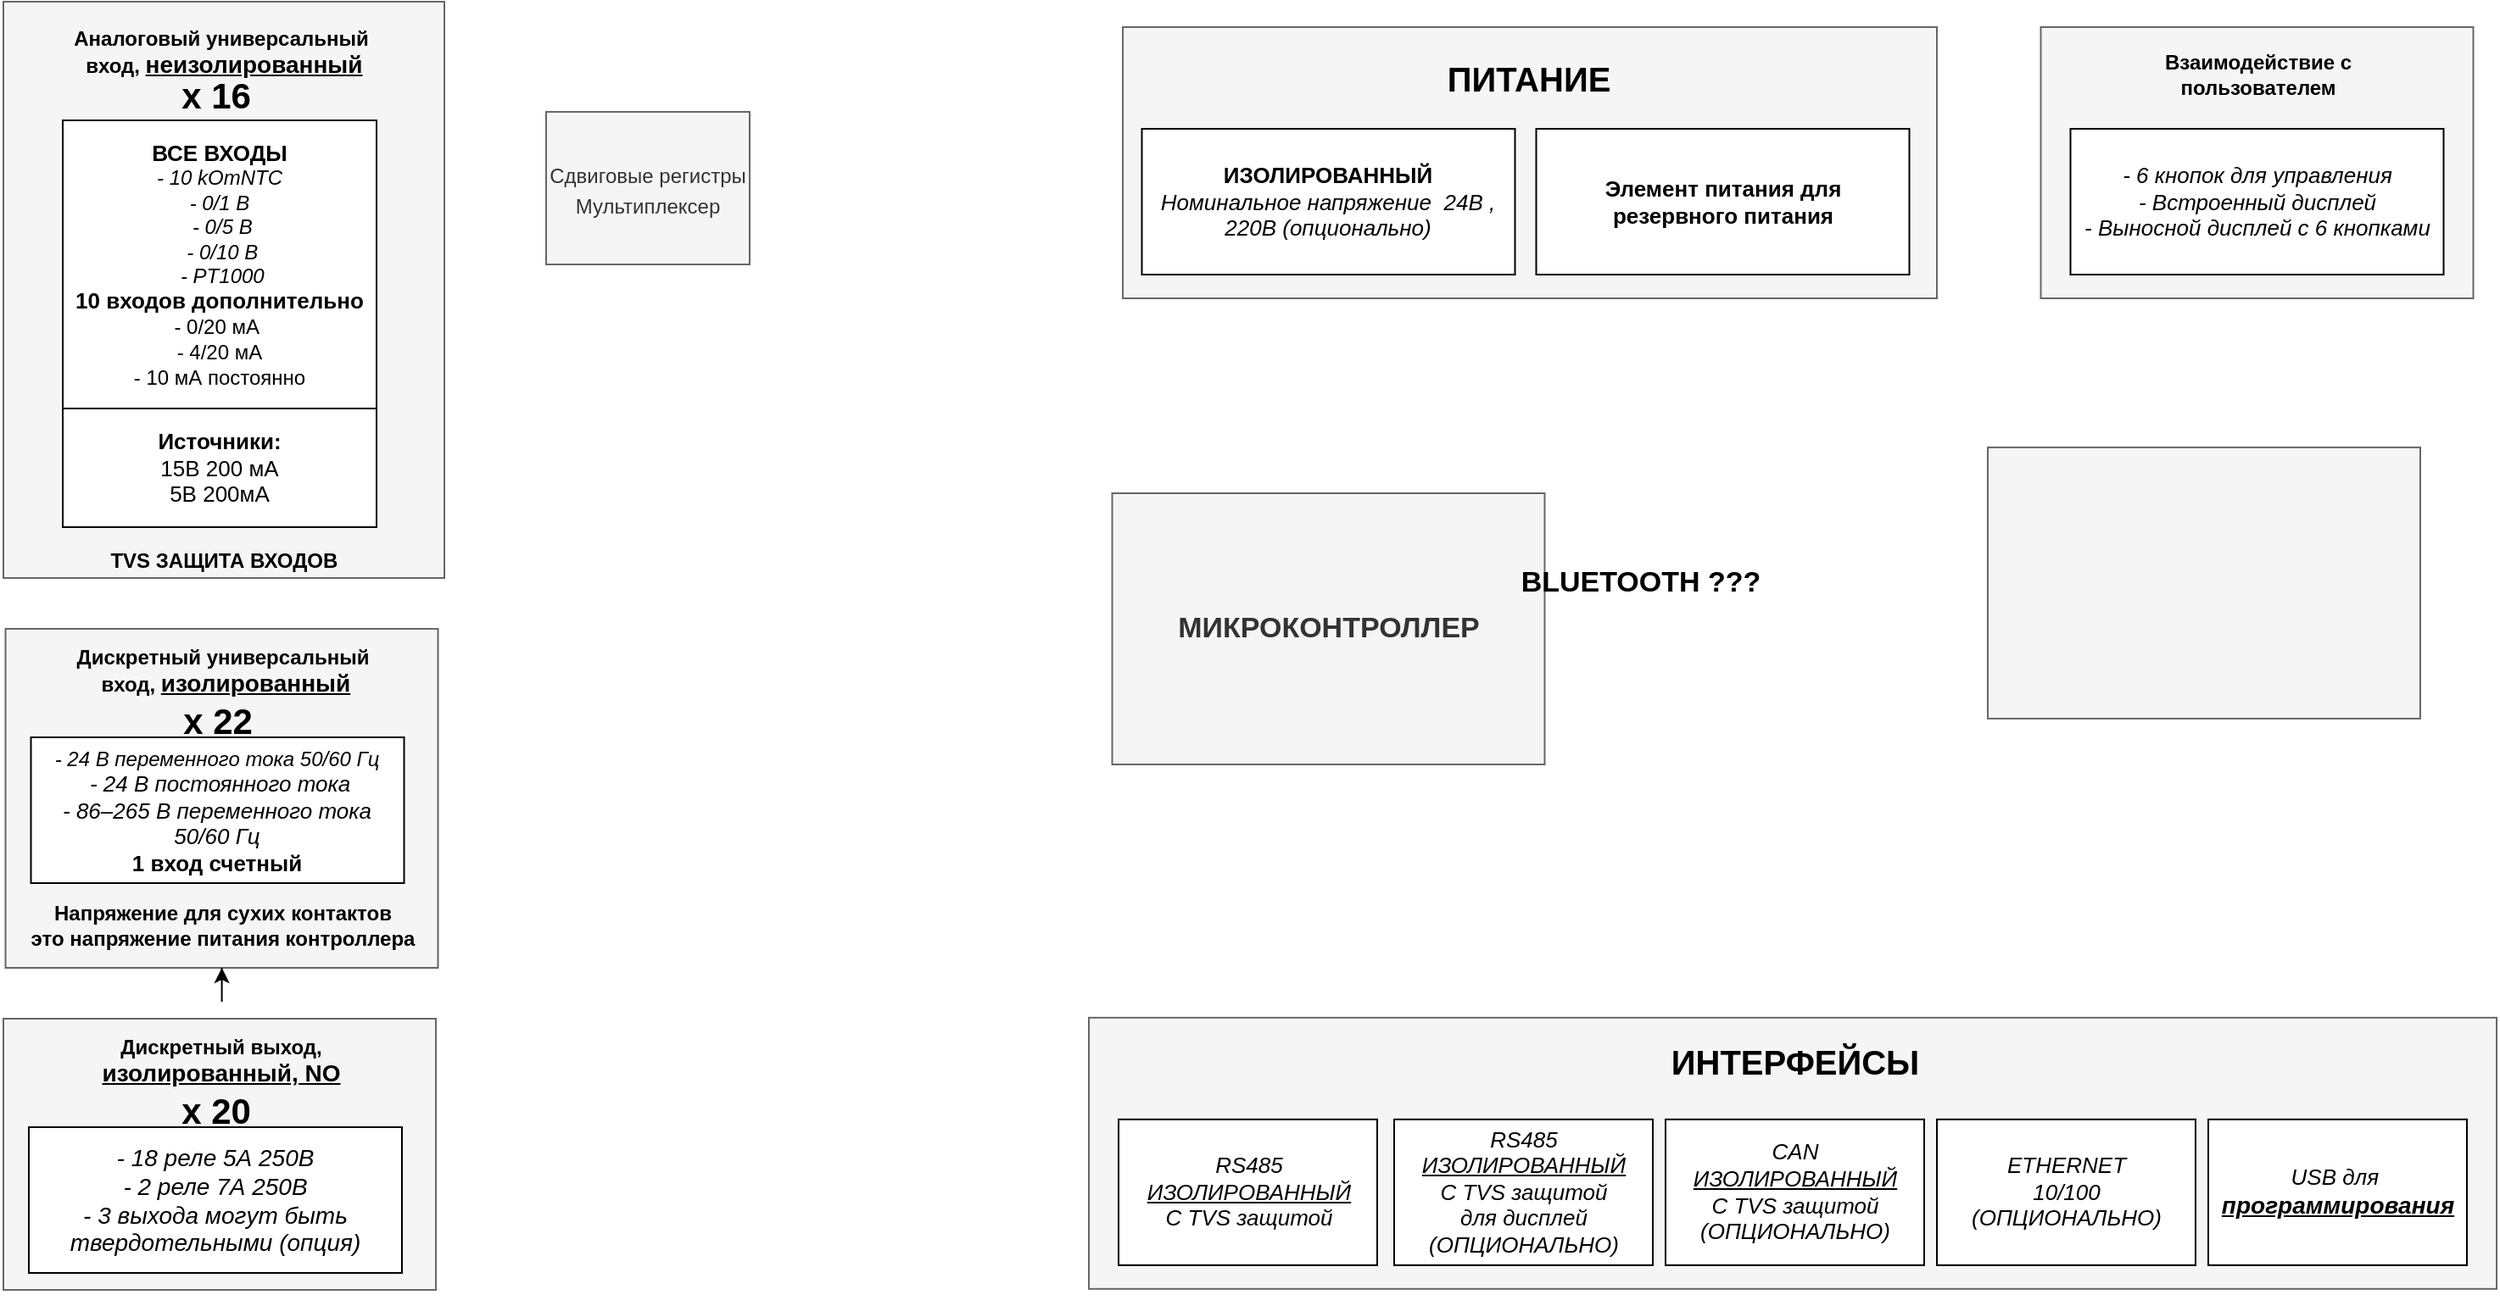 <mxfile version="17.4.6" type="device"><diagram id="VDzwcDRPJXBgYdbBEzxJ" name="Page-1"><mxGraphModel dx="1468" dy="735" grid="1" gridSize="10" guides="1" tooltips="1" connect="1" arrows="1" fold="1" page="1" pageScale="1" pageWidth="1169" pageHeight="827" math="0" shadow="0"><root><mxCell id="0"/><mxCell id="1" parent="0"/><mxCell id="ArQx6V-Cj6IufAOe9Ss1-10" value="" style="whiteSpace=wrap;html=1;fontSize=12;fillColor=#f5f5f5;fontColor=#333333;strokeColor=#666666;" parent="1" vertex="1"><mxGeometry x="60" y="30" width="260" height="340" as="geometry"/></mxCell><mxCell id="ArQx6V-Cj6IufAOe9Ss1-1" value="&lt;div&gt;&lt;span style=&quot;font-size: 13px&quot;&gt;&lt;b&gt;ВСЕ ВХОДЫ&lt;/b&gt;&lt;/span&gt;&lt;/div&gt;&lt;div&gt;&lt;span&gt;&lt;i&gt;- 10 kOmNTC&lt;/i&gt;&lt;/span&gt;&lt;/div&gt;&lt;div&gt;&lt;span&gt;&lt;i&gt;- 0/1 В&lt;/i&gt;&lt;/span&gt;&lt;/div&gt;&lt;div&gt;&lt;span&gt;&lt;i&gt;&amp;nbsp;- 0/5 В&lt;/i&gt;&lt;/span&gt;&lt;/div&gt;&lt;div&gt;&lt;span&gt;&lt;i&gt;&amp;nbsp;- 0/10 В&lt;/i&gt;&lt;/span&gt;&lt;/div&gt;&lt;div&gt;&lt;span&gt;&lt;i&gt;&amp;nbsp;- PT1000&lt;/i&gt;&lt;/span&gt;&lt;/div&gt;&lt;div&gt;&lt;span&gt;&lt;b&gt;&lt;font style=&quot;font-size: 13px&quot;&gt;10 входов дополнительно&lt;/font&gt;&lt;/b&gt;&lt;/span&gt;&lt;/div&gt;&lt;div&gt;- 0/20 мА&amp;nbsp;&lt;/div&gt;&lt;div&gt;- 4/20 мА&lt;span&gt;&lt;b&gt;&lt;font style=&quot;font-size: 13px&quot;&gt;&lt;br&gt;&lt;/font&gt;&lt;/b&gt;&lt;/span&gt;&lt;/div&gt;&lt;div&gt;- 10 мА постоянно&lt;/div&gt;" style="whiteSpace=wrap;html=1;align=center;" parent="1" vertex="1"><mxGeometry x="95" y="100" width="185" height="170" as="geometry"/></mxCell><mxCell id="ArQx6V-Cj6IufAOe9Ss1-2" value="Аналоговый универсальный&lt;br&gt;&amp;nbsp;вход, &lt;font style=&quot;font-size: 14px&quot;&gt;&lt;u&gt;неизолированный&lt;/u&gt;&lt;/font&gt;" style="text;html=1;align=center;verticalAlign=middle;resizable=0;points=[];autosize=1;strokeColor=none;fillColor=none;fontStyle=1" parent="1" vertex="1"><mxGeometry x="92.5" y="45" width="190" height="30" as="geometry"/></mxCell><mxCell id="ArQx6V-Cj6IufAOe9Ss1-3" value="&lt;font style=&quot;font-size: 21px&quot;&gt;х 16&lt;/font&gt;" style="text;html=1;align=center;verticalAlign=middle;resizable=0;points=[];autosize=1;strokeColor=none;fillColor=none;fontStyle=1" parent="1" vertex="1"><mxGeometry x="155" y="75" width="60" height="20" as="geometry"/></mxCell><mxCell id="ArQx6V-Cj6IufAOe9Ss1-5" value="&lt;b&gt;Источники:&lt;/b&gt;&lt;br&gt;15В 200 мА&lt;br&gt;5В 200мА" style="rounded=0;whiteSpace=wrap;html=1;fontSize=13;" parent="1" vertex="1"><mxGeometry x="95" y="270" width="185" height="70" as="geometry"/></mxCell><mxCell id="ArQx6V-Cj6IufAOe9Ss1-7" value="&lt;font style=&quot;font-size: 12px&quot;&gt;&lt;i&gt;- 24 В переменного тока 50/60 Гц&lt;/i&gt;&lt;/font&gt;&lt;br&gt;&lt;i&gt;&amp;nbsp;- 24 В постоянного тока&lt;/i&gt;&lt;br&gt;&amp;nbsp;&lt;i&gt;- 86–265 В переменного тока&amp;nbsp;&lt;br&gt;50/60 Гц&lt;br&gt;&lt;/i&gt;&lt;b style=&quot;font-size: 12px&quot;&gt;&lt;font style=&quot;font-size: 13px&quot;&gt;1 вход счетный&lt;/font&gt;&lt;/b&gt;&lt;i&gt;&lt;br&gt;&lt;/i&gt;" style="whiteSpace=wrap;html=1;fontSize=13;" parent="1" vertex="1"><mxGeometry x="66.25" y="454" width="220" height="86" as="geometry"/></mxCell><mxCell id="ArQx6V-Cj6IufAOe9Ss1-8" value="Дискретный универсальный&lt;br&gt;&amp;nbsp;вход, &lt;font style=&quot;font-size: 14px&quot;&gt;&lt;u&gt;изолированный&lt;/u&gt;&lt;/font&gt;" style="text;html=1;align=center;verticalAlign=middle;resizable=0;points=[];autosize=1;strokeColor=none;fillColor=none;fontStyle=1" parent="1" vertex="1"><mxGeometry x="83.75" y="400" width="190" height="30" as="geometry"/></mxCell><mxCell id="ArQx6V-Cj6IufAOe9Ss1-9" value="&lt;font style=&quot;font-size: 21px&quot;&gt;х 22&lt;/font&gt;" style="text;html=1;align=center;verticalAlign=middle;resizable=0;points=[];autosize=1;strokeColor=none;fillColor=none;fontStyle=1" parent="1" vertex="1"><mxGeometry x="146.25" y="434" width="60" height="20" as="geometry"/></mxCell><mxCell id="ArQx6V-Cj6IufAOe9Ss1-12" value="Напряжение для сухих контактов&lt;br&gt;это напряжение питания контроллера" style="text;html=1;align=center;verticalAlign=middle;resizable=0;points=[];autosize=1;strokeColor=none;fillColor=none;fontStyle=1" parent="1" vertex="1"><mxGeometry x="58.75" y="550" width="240" height="30" as="geometry"/></mxCell><mxCell id="ArQx6V-Cj6IufAOe9Ss1-13" style="edgeStyle=orthogonalEdgeStyle;rounded=0;orthogonalLoop=1;jettySize=auto;html=1;exitX=0.5;exitY=1;exitDx=0;exitDy=0;fontSize=14;" parent="1" edge="1"><mxGeometry relative="1" as="geometry"><mxPoint x="178.75" y="590" as="sourcePoint"/><mxPoint x="178.75" y="590" as="targetPoint"/></mxGeometry></mxCell><mxCell id="ArQx6V-Cj6IufAOe9Ss1-14" value="" style="whiteSpace=wrap;html=1;fontSize=12;fillColor=#f5f5f5;fontColor=#333333;strokeColor=#666666;" parent="1" vertex="1"><mxGeometry x="60" y="630" width="255" height="160" as="geometry"/></mxCell><mxCell id="ArQx6V-Cj6IufAOe9Ss1-15" value="&lt;font style=&quot;font-size: 14px&quot;&gt;&lt;i&gt;- 18 реле 5А 250В&lt;br&gt;&lt;/i&gt;&lt;/font&gt;&lt;i style=&quot;font-size: 14px&quot;&gt;&lt;font style=&quot;font-size: 14px&quot;&gt;- 2 реле 7А 250В&lt;br&gt;- 3 выхода могут быть твердотельными (опция)&lt;/font&gt;&lt;br&gt;&lt;/i&gt;" style="whiteSpace=wrap;html=1;fontSize=13;" parent="1" vertex="1"><mxGeometry x="75" y="694" width="220" height="86" as="geometry"/></mxCell><mxCell id="ArQx6V-Cj6IufAOe9Ss1-16" value="Дискретный выход,&lt;br&gt;&lt;font style=&quot;font-size: 14px&quot;&gt;&lt;u&gt;изолированный, NO&lt;/u&gt;&lt;/font&gt;" style="text;html=1;align=center;verticalAlign=middle;resizable=0;points=[];autosize=1;strokeColor=none;fillColor=none;fontStyle=1" parent="1" vertex="1"><mxGeometry x="107.5" y="640" width="160" height="30" as="geometry"/></mxCell><mxCell id="ArQx6V-Cj6IufAOe9Ss1-17" value="&lt;font style=&quot;font-size: 21px&quot;&gt;х 20&lt;/font&gt;" style="text;html=1;align=center;verticalAlign=middle;resizable=0;points=[];autosize=1;strokeColor=none;fillColor=none;fontStyle=1" parent="1" vertex="1"><mxGeometry x="155" y="674" width="60" height="20" as="geometry"/></mxCell><mxCell id="ArQx6V-Cj6IufAOe9Ss1-19" style="edgeStyle=orthogonalEdgeStyle;rounded=0;orthogonalLoop=1;jettySize=auto;html=1;exitX=0.5;exitY=1;exitDx=0;exitDy=0;fontSize=14;" parent="1" source="ArQx6V-Cj6IufAOe9Ss1-14" target="ArQx6V-Cj6IufAOe9Ss1-14" edge="1"><mxGeometry relative="1" as="geometry"/></mxCell><mxCell id="ArQx6V-Cj6IufAOe9Ss1-20" value="" style="whiteSpace=wrap;html=1;fontSize=12;fillColor=#f5f5f5;fontColor=#333333;strokeColor=#666666;" parent="1" vertex="1"><mxGeometry x="720" y="45" width="480" height="160" as="geometry"/></mxCell><mxCell id="ArQx6V-Cj6IufAOe9Ss1-21" value="&lt;b&gt;ИЗОЛИРОВАННЫЙ&lt;/b&gt;&lt;br&gt;&lt;i&gt;Номинальное напряжение&amp;nbsp; 24В , 220В (опционально)&lt;/i&gt;" style="whiteSpace=wrap;html=1;fontSize=13;" parent="1" vertex="1"><mxGeometry x="731.25" y="105" width="220" height="86" as="geometry"/></mxCell><mxCell id="ArQx6V-Cj6IufAOe9Ss1-22" value="&lt;font style=&quot;font-size: 20px&quot;&gt;ПИТАНИЕ&lt;br&gt;&lt;/font&gt;" style="text;html=1;align=center;verticalAlign=middle;resizable=0;points=[];autosize=1;strokeColor=none;fillColor=none;fontStyle=1" parent="1" vertex="1"><mxGeometry x="903.75" y="65" width="110" height="20" as="geometry"/></mxCell><mxCell id="ArQx6V-Cj6IufAOe9Ss1-24" style="edgeStyle=orthogonalEdgeStyle;rounded=0;orthogonalLoop=1;jettySize=auto;html=1;exitX=0.5;exitY=1;exitDx=0;exitDy=0;fontSize=14;" parent="1" source="ArQx6V-Cj6IufAOe9Ss1-20" target="ArQx6V-Cj6IufAOe9Ss1-20" edge="1"><mxGeometry relative="1" as="geometry"/></mxCell><mxCell id="ArQx6V-Cj6IufAOe9Ss1-25" value="" style="whiteSpace=wrap;html=1;fontSize=12;fillColor=#f5f5f5;fontColor=#333333;strokeColor=#666666;" parent="1" vertex="1"><mxGeometry x="700" y="629.41" width="830" height="160" as="geometry"/></mxCell><mxCell id="ArQx6V-Cj6IufAOe9Ss1-26" value="&lt;i&gt;RS485&lt;br&gt;&lt;u&gt;ИЗОЛИРОВАННЫЙ&lt;/u&gt;&lt;br&gt;С TVS защитой&lt;br&gt;&lt;/i&gt;" style="whiteSpace=wrap;html=1;fontSize=13;" parent="1" vertex="1"><mxGeometry x="717.5" y="689.41" width="152.5" height="86" as="geometry"/></mxCell><mxCell id="ArQx6V-Cj6IufAOe9Ss1-27" value="&lt;font style=&quot;font-size: 20px&quot;&gt;ИНТЕРФЕЙСЫ&lt;br&gt;&lt;/font&gt;" style="text;html=1;align=center;verticalAlign=middle;resizable=0;points=[];autosize=1;strokeColor=none;fillColor=none;fontStyle=1" parent="1" vertex="1"><mxGeometry x="1036.25" y="645.28" width="160" height="20" as="geometry"/></mxCell><mxCell id="ArQx6V-Cj6IufAOe9Ss1-28" style="edgeStyle=orthogonalEdgeStyle;rounded=0;orthogonalLoop=1;jettySize=auto;html=1;exitX=0.5;exitY=1;exitDx=0;exitDy=0;fontSize=14;" parent="1" source="ArQx6V-Cj6IufAOe9Ss1-25" target="ArQx6V-Cj6IufAOe9Ss1-25" edge="1"><mxGeometry relative="1" as="geometry"/></mxCell><mxCell id="ArQx6V-Cj6IufAOe9Ss1-29" value="&lt;b&gt;Элемент питания для &lt;br&gt;резервного питания&lt;/b&gt;" style="whiteSpace=wrap;html=1;fontSize=13;" parent="1" vertex="1"><mxGeometry x="963.75" y="105" width="220" height="86" as="geometry"/></mxCell><mxCell id="ArQx6V-Cj6IufAOe9Ss1-30" value="&lt;i&gt;RS485&lt;br&gt;&lt;u&gt;ИЗОЛИРОВАННЫЙ&lt;/u&gt;&lt;br&gt;С TVS защитой&lt;br&gt;для дисплей&lt;br&gt;(ОПЦИОНАЛЬНО)&lt;br&gt;&lt;/i&gt;" style="whiteSpace=wrap;html=1;fontSize=13;" parent="1" vertex="1"><mxGeometry x="880" y="689.41" width="152.5" height="86" as="geometry"/></mxCell><mxCell id="ArQx6V-Cj6IufAOe9Ss1-31" value="&lt;i&gt;CAN&lt;br&gt;&lt;u&gt;ИЗОЛИРОВАННЫЙ&lt;/u&gt;&lt;br&gt;С TVS защитой&lt;br&gt;&lt;/i&gt;&lt;i&gt;(ОПЦИОНАЛЬНО)&lt;/i&gt;&lt;i&gt;&lt;br&gt;&lt;/i&gt;" style="whiteSpace=wrap;html=1;fontSize=13;" parent="1" vertex="1"><mxGeometry x="1040" y="689.41" width="152.5" height="86" as="geometry"/></mxCell><mxCell id="ArQx6V-Cj6IufAOe9Ss1-32" value="&lt;i&gt;ETHERNET&lt;br&gt;10/100&lt;br&gt;&lt;/i&gt;&lt;i&gt;(ОПЦИОНАЛЬНО)&lt;/i&gt;&lt;i&gt;&lt;br&gt;&lt;/i&gt;" style="whiteSpace=wrap;html=1;fontSize=13;" parent="1" vertex="1"><mxGeometry x="1200" y="689.41" width="152.5" height="86" as="geometry"/></mxCell><mxCell id="ArQx6V-Cj6IufAOe9Ss1-33" value="&lt;i&gt;USB для&amp;nbsp;&lt;br&gt;&lt;b&gt;&lt;font style=&quot;font-size: 14px&quot;&gt;&lt;u&gt;программирования&lt;/u&gt;&lt;/font&gt;&lt;/b&gt;&lt;br&gt;&lt;/i&gt;" style="whiteSpace=wrap;html=1;fontSize=13;" parent="1" vertex="1"><mxGeometry x="1360" y="689.41" width="152.5" height="86" as="geometry"/></mxCell><mxCell id="ArQx6V-Cj6IufAOe9Ss1-34" value="&amp;nbsp;TVS ЗАЩИТА ВХОДОВ" style="text;html=1;align=center;verticalAlign=middle;resizable=0;points=[];autosize=1;strokeColor=none;fillColor=none;fontStyle=1" parent="1" vertex="1"><mxGeometry x="112.5" y="350" width="150" height="20" as="geometry"/></mxCell><mxCell id="ArQx6V-Cj6IufAOe9Ss1-35" value="" style="whiteSpace=wrap;html=1;fontSize=12;fillColor=#f5f5f5;fontColor=#333333;strokeColor=#666666;" parent="1" vertex="1"><mxGeometry x="61.25" y="400" width="255" height="200" as="geometry"/></mxCell><mxCell id="ArQx6V-Cj6IufAOe9Ss1-36" value="&lt;font style=&quot;font-size: 12px&quot;&gt;&lt;i&gt;- 24 В переменного тока 50/60 Гц&lt;/i&gt;&lt;/font&gt;&lt;br&gt;&lt;i&gt;&amp;nbsp;- 24 В постоянного тока&lt;/i&gt;&lt;br&gt;&amp;nbsp;&lt;i&gt;- 86–265 В переменного тока&amp;nbsp;&lt;br&gt;50/60 Гц&lt;br&gt;&lt;/i&gt;&lt;b style=&quot;font-size: 12px&quot;&gt;&lt;font style=&quot;font-size: 13px&quot;&gt;1 вход счетный&lt;/font&gt;&lt;/b&gt;&lt;i&gt;&lt;br&gt;&lt;/i&gt;" style="whiteSpace=wrap;html=1;fontSize=13;" parent="1" vertex="1"><mxGeometry x="76.25" y="464" width="220" height="86" as="geometry"/></mxCell><mxCell id="ArQx6V-Cj6IufAOe9Ss1-37" value="Дискретный универсальный&lt;br&gt;&amp;nbsp;вход, &lt;font style=&quot;font-size: 14px&quot;&gt;&lt;u&gt;изолированный&lt;/u&gt;&lt;/font&gt;" style="text;html=1;align=center;verticalAlign=middle;resizable=0;points=[];autosize=1;strokeColor=none;fillColor=none;fontStyle=1" parent="1" vertex="1"><mxGeometry x="93.75" y="410" width="190" height="30" as="geometry"/></mxCell><mxCell id="ArQx6V-Cj6IufAOe9Ss1-38" value="&lt;font style=&quot;font-size: 21px&quot;&gt;х 22&lt;/font&gt;" style="text;html=1;align=center;verticalAlign=middle;resizable=0;points=[];autosize=1;strokeColor=none;fillColor=none;fontStyle=1" parent="1" vertex="1"><mxGeometry x="156.25" y="444" width="60" height="20" as="geometry"/></mxCell><mxCell id="ArQx6V-Cj6IufAOe9Ss1-39" value="Напряжение для сухих контактов&lt;br&gt;это напряжение питания контроллера" style="text;html=1;align=center;verticalAlign=middle;resizable=0;points=[];autosize=1;strokeColor=none;fillColor=none;fontStyle=1" parent="1" vertex="1"><mxGeometry x="68.75" y="560" width="240" height="30" as="geometry"/></mxCell><mxCell id="ArQx6V-Cj6IufAOe9Ss1-40" style="edgeStyle=orthogonalEdgeStyle;rounded=0;orthogonalLoop=1;jettySize=auto;html=1;exitX=0.5;exitY=1;exitDx=0;exitDy=0;fontSize=14;" parent="1" source="ArQx6V-Cj6IufAOe9Ss1-35" target="ArQx6V-Cj6IufAOe9Ss1-35" edge="1"><mxGeometry relative="1" as="geometry"/></mxCell><mxCell id="ArQx6V-Cj6IufAOe9Ss1-41" value="" style="whiteSpace=wrap;html=1;fontSize=12;fillColor=#f5f5f5;fontColor=#333333;strokeColor=#666666;" parent="1" vertex="1"><mxGeometry x="1261.25" y="45" width="255" height="160" as="geometry"/></mxCell><mxCell id="ArQx6V-Cj6IufAOe9Ss1-42" value="&lt;i&gt;&lt;span&gt;- 6 кнопок для управления&lt;br&gt;&lt;/span&gt;- Встроенный дисплей&lt;br&gt;- Выносной дисплей с 6 кнопками&lt;br&gt;&lt;/i&gt;" style="whiteSpace=wrap;html=1;fontSize=13;" parent="1" vertex="1"><mxGeometry x="1278.75" y="105" width="220" height="86" as="geometry"/></mxCell><mxCell id="ArQx6V-Cj6IufAOe9Ss1-43" value="Взаимодействие с &lt;br&gt;пользователем" style="text;html=1;align=center;verticalAlign=middle;resizable=0;points=[];autosize=1;strokeColor=none;fillColor=none;fontStyle=1" parent="1" vertex="1"><mxGeometry x="1323.75" y="57.75" width="130" height="30" as="geometry"/></mxCell><mxCell id="ArQx6V-Cj6IufAOe9Ss1-46" style="edgeStyle=orthogonalEdgeStyle;rounded=0;orthogonalLoop=1;jettySize=auto;html=1;exitX=0.5;exitY=1;exitDx=0;exitDy=0;fontSize=14;" parent="1" source="ArQx6V-Cj6IufAOe9Ss1-41" target="ArQx6V-Cj6IufAOe9Ss1-41" edge="1"><mxGeometry relative="1" as="geometry"/></mxCell><mxCell id="ArQx6V-Cj6IufAOe9Ss1-47" value="МИКРОКОНТРОЛЛЕР" style="whiteSpace=wrap;html=1;fontSize=17;fillColor=#f5f5f5;fontColor=#333333;strokeColor=#666666;fontStyle=1" parent="1" vertex="1"><mxGeometry x="713.75" y="320" width="255" height="160" as="geometry"/></mxCell><mxCell id="ArQx6V-Cj6IufAOe9Ss1-50" style="edgeStyle=orthogonalEdgeStyle;rounded=0;orthogonalLoop=1;jettySize=auto;html=1;exitX=0.5;exitY=1;exitDx=0;exitDy=0;fontSize=14;" parent="1" source="ArQx6V-Cj6IufAOe9Ss1-47" target="ArQx6V-Cj6IufAOe9Ss1-47" edge="1"><mxGeometry relative="1" as="geometry"/></mxCell><mxCell id="ArQx6V-Cj6IufAOe9Ss1-51" value="" style="whiteSpace=wrap;html=1;fontSize=15;fillColor=#f5f5f5;fontColor=#333333;strokeColor=#666666;" parent="1" vertex="1"><mxGeometry x="1230" y="292.95" width="255" height="160" as="geometry"/></mxCell><mxCell id="ArQx6V-Cj6IufAOe9Ss1-53" value="BLUETOOTH ???" style="text;html=1;align=center;verticalAlign=middle;resizable=0;points=[];autosize=1;strokeColor=none;fillColor=none;fontStyle=1;fontSize=17;" parent="1" vertex="1"><mxGeometry x="945" y="357.95" width="160" height="30" as="geometry"/></mxCell><mxCell id="ArQx6V-Cj6IufAOe9Ss1-54" style="edgeStyle=orthogonalEdgeStyle;rounded=0;orthogonalLoop=1;jettySize=auto;html=1;exitX=0.5;exitY=1;exitDx=0;exitDy=0;fontSize=14;" parent="1" source="ArQx6V-Cj6IufAOe9Ss1-51" target="ArQx6V-Cj6IufAOe9Ss1-51" edge="1"><mxGeometry relative="1" as="geometry"/></mxCell><mxCell id="ArQx6V-Cj6IufAOe9Ss1-55" value="&lt;font style=&quot;font-size: 12px&quot;&gt;Сдвиговые регистры&lt;br&gt;Мультиплексер&lt;/font&gt;" style="whiteSpace=wrap;html=1;fontSize=15;fillColor=#f5f5f5;fontColor=#333333;strokeColor=#666666;" parent="1" vertex="1"><mxGeometry x="380" y="95" width="120" height="90" as="geometry"/></mxCell></root></mxGraphModel></diagram></mxfile>